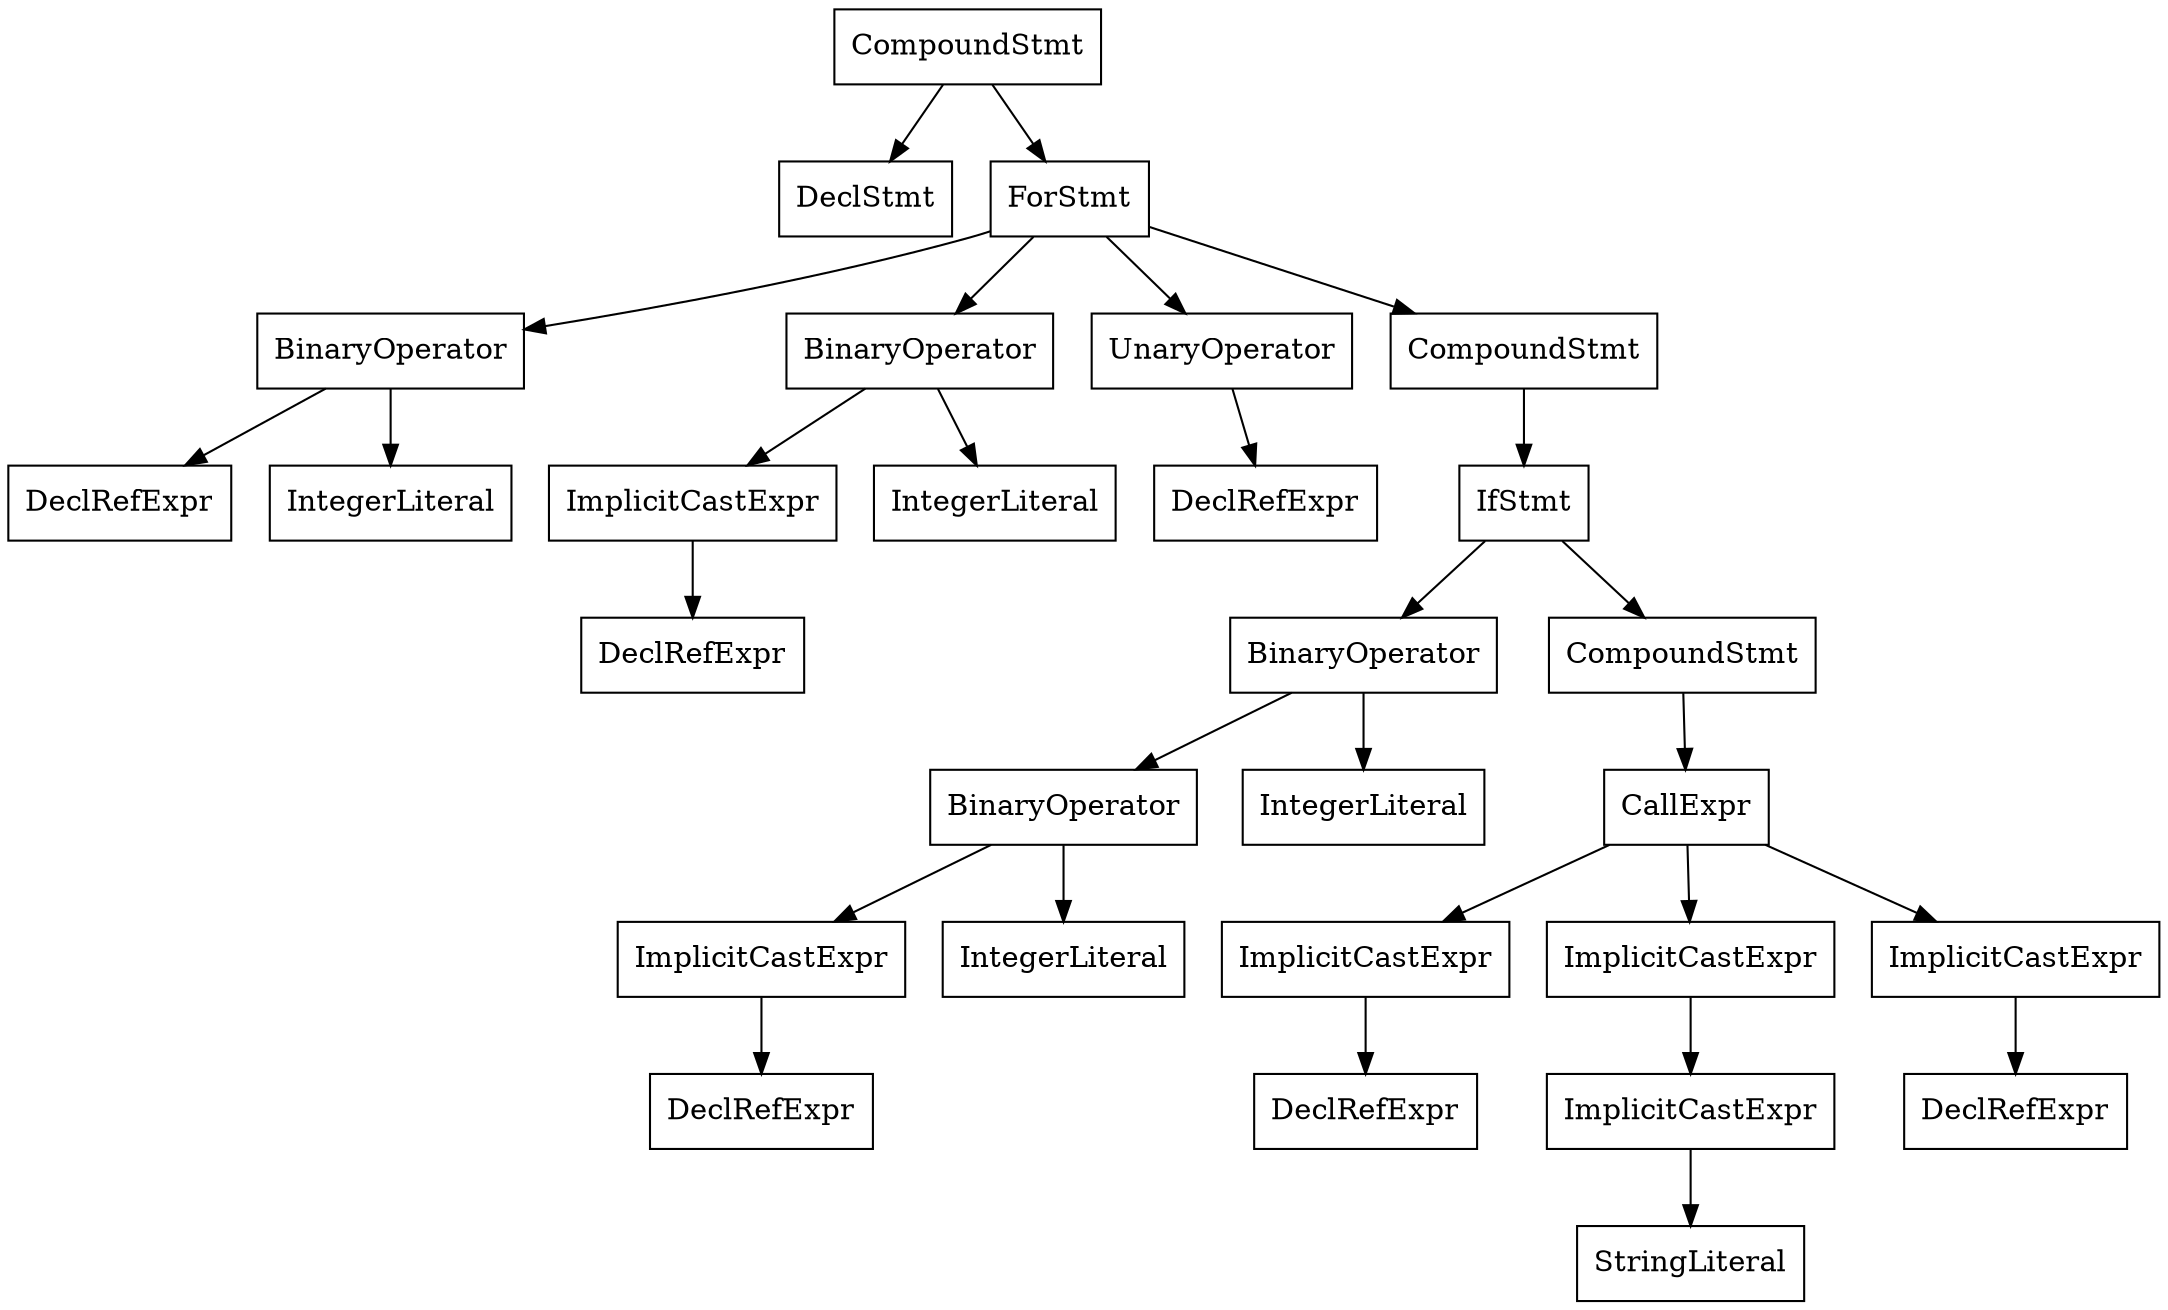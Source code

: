 digraph unnamed {

	Node0x7fdf4b8e23a0 [shape=record,label="{CompoundStmt}"];
	Node0x7fdf4b8e23a0 -> Node0x7fdf4b8e1db0;
	Node0x7fdf4b8e23a0 -> Node0x7fdf4b8e2368;
	Node0x7fdf4b8e1db0 [shape=record,label="{DeclStmt}"];
	Node0x7fdf4b8e2368 [shape=record,label="{ForStmt}"];
	Node0x7fdf4b8e2368 -> Node0x7fdf4b8e1e10;
	Node0x7fdf4b8e2368 -> Node0x7fdf4b8e1e98;
	Node0x7fdf4b8e2368 -> Node0x7fdf4b8e1ee8;
	Node0x7fdf4b8e2368 -> Node0x7fdf4b8e2348;
	Node0x7fdf4b8e1e10 [shape=record,label="{BinaryOperator}"];
	Node0x7fdf4b8e1e10 -> Node0x7fdf4b8e1dc8;
	Node0x7fdf4b8e1e10 -> Node0x7fdf4b8e1df0;
	Node0x7fdf4b8e1dc8 [shape=record,label="{DeclRefExpr}"];
	Node0x7fdf4b8e1df0 [shape=record,label="{IntegerLiteral}"];
	Node0x7fdf4b8e1e98 [shape=record,label="{BinaryOperator}"];
	Node0x7fdf4b8e1e98 -> Node0x7fdf4b8e1e80;
	Node0x7fdf4b8e1e98 -> Node0x7fdf4b8e1e60;
	Node0x7fdf4b8e1e80 [shape=record,label="{ImplicitCastExpr}"];
	Node0x7fdf4b8e1e80 -> Node0x7fdf4b8e1e38;
	Node0x7fdf4b8e1e38 [shape=record,label="{DeclRefExpr}"];
	Node0x7fdf4b8e1e60 [shape=record,label="{IntegerLiteral}"];
	Node0x7fdf4b8e1ee8 [shape=record,label="{UnaryOperator}"];
	Node0x7fdf4b8e1ee8 -> Node0x7fdf4b8e1ec0;
	Node0x7fdf4b8e1ec0 [shape=record,label="{DeclRefExpr}"];
	Node0x7fdf4b8e2348 [shape=record,label="{CompoundStmt}"];
	Node0x7fdf4b8e2348 -> Node0x7fdf4b8e2310;
	Node0x7fdf4b8e2310 [shape=record,label="{IfStmt}"];
	Node0x7fdf4b8e2310 -> Node0x7fdf4b8e1fb0;
	Node0x7fdf4b8e2310 -> Node0x7fdf4b8e22f0;
	Node0x7fdf4b8e1fb0 [shape=record,label="{BinaryOperator}"];
	Node0x7fdf4b8e1fb0 -> Node0x7fdf4b8e1f68;
	Node0x7fdf4b8e1fb0 -> Node0x7fdf4b8e1f90;
	Node0x7fdf4b8e1f68 [shape=record,label="{BinaryOperator}"];
	Node0x7fdf4b8e1f68 -> Node0x7fdf4b8e1f50;
	Node0x7fdf4b8e1f68 -> Node0x7fdf4b8e1f30;
	Node0x7fdf4b8e1f50 [shape=record,label="{ImplicitCastExpr}"];
	Node0x7fdf4b8e1f50 -> Node0x7fdf4b8e1f08;
	Node0x7fdf4b8e1f08 [shape=record,label="{DeclRefExpr}"];
	Node0x7fdf4b8e1f30 [shape=record,label="{IntegerLiteral}"];
	Node0x7fdf4b8e1f90 [shape=record,label="{IntegerLiteral}"];
	Node0x7fdf4b8e22f0 [shape=record,label="{CompoundStmt}"];
	Node0x7fdf4b8e22f0 -> Node0x7fdf4b8e2270;
	Node0x7fdf4b8e2270 [shape=record,label="{CallExpr}"];
	Node0x7fdf4b8e2270 -> Node0x7fdf4b8e2258;
	Node0x7fdf4b8e2270 -> Node0x7fdf4b8e22c0;
	Node0x7fdf4b8e2270 -> Node0x7fdf4b8e22d8;
	Node0x7fdf4b8e2258 [shape=record,label="{ImplicitCastExpr}"];
	Node0x7fdf4b8e2258 -> Node0x7fdf4b8e2170;
	Node0x7fdf4b8e2170 [shape=record,label="{DeclRefExpr}"];
	Node0x7fdf4b8e22c0 [shape=record,label="{ImplicitCastExpr}"];
	Node0x7fdf4b8e22c0 -> Node0x7fdf4b8e22a8;
	Node0x7fdf4b8e22a8 [shape=record,label="{ImplicitCastExpr}"];
	Node0x7fdf4b8e22a8 -> Node0x7fdf4b8e21d8;
	Node0x7fdf4b8e21d8 [shape=record,label="{StringLiteral}"];
	Node0x7fdf4b8e22d8 [shape=record,label="{ImplicitCastExpr}"];
	Node0x7fdf4b8e22d8 -> Node0x7fdf4b8e2208;
	Node0x7fdf4b8e2208 [shape=record,label="{DeclRefExpr}"];
}
